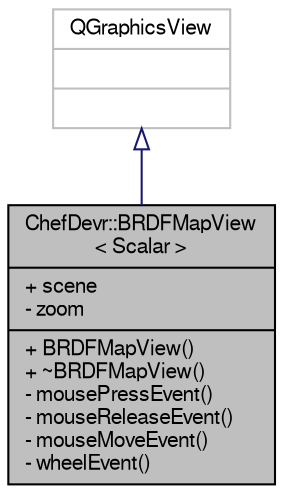 digraph "ChefDevr::BRDFMapView&lt; Scalar &gt;"
{
 // LATEX_PDF_SIZE
  edge [fontname="FreeSans",fontsize="10",labelfontname="FreeSans",labelfontsize="10"];
  node [fontname="FreeSans",fontsize="10",shape=record];
  Node2 [label="{ChefDevr::BRDFMapView\l\< Scalar \>\n|+ scene\l- zoom\l|+ BRDFMapView()\l+ ~BRDFMapView()\l- mousePressEvent()\l- mouseReleaseEvent()\l- mouseMoveEvent()\l- wheelEvent()\l}",height=0.2,width=0.4,color="black", fillcolor="grey75", style="filled", fontcolor="black",tooltip=" "];
  Node3 -> Node2 [dir="back",color="midnightblue",fontsize="10",style="solid",arrowtail="onormal",fontname="FreeSans"];
  Node3 [label="{QGraphicsView\n||}",height=0.2,width=0.4,color="grey75", fillcolor="white", style="filled",tooltip=" "];
}
